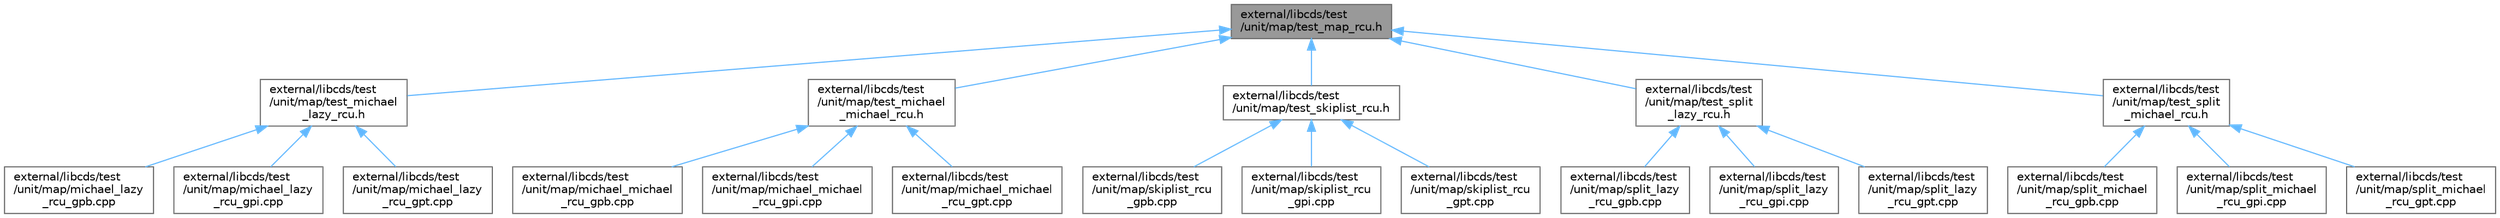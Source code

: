 digraph "external/libcds/test/unit/map/test_map_rcu.h"
{
 // LATEX_PDF_SIZE
  bgcolor="transparent";
  edge [fontname=Helvetica,fontsize=10,labelfontname=Helvetica,labelfontsize=10];
  node [fontname=Helvetica,fontsize=10,shape=box,height=0.2,width=0.4];
  Node1 [id="Node000001",label="external/libcds/test\l/unit/map/test_map_rcu.h",height=0.2,width=0.4,color="gray40", fillcolor="grey60", style="filled", fontcolor="black",tooltip=" "];
  Node1 -> Node2 [id="edge21_Node000001_Node000002",dir="back",color="steelblue1",style="solid",tooltip=" "];
  Node2 [id="Node000002",label="external/libcds/test\l/unit/map/test_michael\l_lazy_rcu.h",height=0.2,width=0.4,color="grey40", fillcolor="white", style="filled",URL="$map_2test__michael__lazy__rcu_8h.html",tooltip=" "];
  Node2 -> Node3 [id="edge22_Node000002_Node000003",dir="back",color="steelblue1",style="solid",tooltip=" "];
  Node3 [id="Node000003",label="external/libcds/test\l/unit/map/michael_lazy\l_rcu_gpb.cpp",height=0.2,width=0.4,color="grey40", fillcolor="white", style="filled",URL="$map_2michael__lazy__rcu__gpb_8cpp.html",tooltip=" "];
  Node2 -> Node4 [id="edge23_Node000002_Node000004",dir="back",color="steelblue1",style="solid",tooltip=" "];
  Node4 [id="Node000004",label="external/libcds/test\l/unit/map/michael_lazy\l_rcu_gpi.cpp",height=0.2,width=0.4,color="grey40", fillcolor="white", style="filled",URL="$map_2michael__lazy__rcu__gpi_8cpp.html",tooltip=" "];
  Node2 -> Node5 [id="edge24_Node000002_Node000005",dir="back",color="steelblue1",style="solid",tooltip=" "];
  Node5 [id="Node000005",label="external/libcds/test\l/unit/map/michael_lazy\l_rcu_gpt.cpp",height=0.2,width=0.4,color="grey40", fillcolor="white", style="filled",URL="$map_2michael__lazy__rcu__gpt_8cpp.html",tooltip=" "];
  Node1 -> Node6 [id="edge25_Node000001_Node000006",dir="back",color="steelblue1",style="solid",tooltip=" "];
  Node6 [id="Node000006",label="external/libcds/test\l/unit/map/test_michael\l_michael_rcu.h",height=0.2,width=0.4,color="grey40", fillcolor="white", style="filled",URL="$map_2test__michael__michael__rcu_8h.html",tooltip=" "];
  Node6 -> Node7 [id="edge26_Node000006_Node000007",dir="back",color="steelblue1",style="solid",tooltip=" "];
  Node7 [id="Node000007",label="external/libcds/test\l/unit/map/michael_michael\l_rcu_gpb.cpp",height=0.2,width=0.4,color="grey40", fillcolor="white", style="filled",URL="$map_2michael__michael__rcu__gpb_8cpp.html",tooltip=" "];
  Node6 -> Node8 [id="edge27_Node000006_Node000008",dir="back",color="steelblue1",style="solid",tooltip=" "];
  Node8 [id="Node000008",label="external/libcds/test\l/unit/map/michael_michael\l_rcu_gpi.cpp",height=0.2,width=0.4,color="grey40", fillcolor="white", style="filled",URL="$map_2michael__michael__rcu__gpi_8cpp.html",tooltip=" "];
  Node6 -> Node9 [id="edge28_Node000006_Node000009",dir="back",color="steelblue1",style="solid",tooltip=" "];
  Node9 [id="Node000009",label="external/libcds/test\l/unit/map/michael_michael\l_rcu_gpt.cpp",height=0.2,width=0.4,color="grey40", fillcolor="white", style="filled",URL="$map_2michael__michael__rcu__gpt_8cpp.html",tooltip=" "];
  Node1 -> Node10 [id="edge29_Node000001_Node000010",dir="back",color="steelblue1",style="solid",tooltip=" "];
  Node10 [id="Node000010",label="external/libcds/test\l/unit/map/test_skiplist_rcu.h",height=0.2,width=0.4,color="grey40", fillcolor="white", style="filled",URL="$map_2test__skiplist__rcu_8h.html",tooltip=" "];
  Node10 -> Node11 [id="edge30_Node000010_Node000011",dir="back",color="steelblue1",style="solid",tooltip=" "];
  Node11 [id="Node000011",label="external/libcds/test\l/unit/map/skiplist_rcu\l_gpb.cpp",height=0.2,width=0.4,color="grey40", fillcolor="white", style="filled",URL="$map_2skiplist__rcu__gpb_8cpp.html",tooltip=" "];
  Node10 -> Node12 [id="edge31_Node000010_Node000012",dir="back",color="steelblue1",style="solid",tooltip=" "];
  Node12 [id="Node000012",label="external/libcds/test\l/unit/map/skiplist_rcu\l_gpi.cpp",height=0.2,width=0.4,color="grey40", fillcolor="white", style="filled",URL="$map_2skiplist__rcu__gpi_8cpp.html",tooltip=" "];
  Node10 -> Node13 [id="edge32_Node000010_Node000013",dir="back",color="steelblue1",style="solid",tooltip=" "];
  Node13 [id="Node000013",label="external/libcds/test\l/unit/map/skiplist_rcu\l_gpt.cpp",height=0.2,width=0.4,color="grey40", fillcolor="white", style="filled",URL="$map_2skiplist__rcu__gpt_8cpp.html",tooltip=" "];
  Node1 -> Node14 [id="edge33_Node000001_Node000014",dir="back",color="steelblue1",style="solid",tooltip=" "];
  Node14 [id="Node000014",label="external/libcds/test\l/unit/map/test_split\l_lazy_rcu.h",height=0.2,width=0.4,color="grey40", fillcolor="white", style="filled",URL="$map_2test__split__lazy__rcu_8h.html",tooltip=" "];
  Node14 -> Node15 [id="edge34_Node000014_Node000015",dir="back",color="steelblue1",style="solid",tooltip=" "];
  Node15 [id="Node000015",label="external/libcds/test\l/unit/map/split_lazy\l_rcu_gpb.cpp",height=0.2,width=0.4,color="grey40", fillcolor="white", style="filled",URL="$map_2split__lazy__rcu__gpb_8cpp.html",tooltip=" "];
  Node14 -> Node16 [id="edge35_Node000014_Node000016",dir="back",color="steelblue1",style="solid",tooltip=" "];
  Node16 [id="Node000016",label="external/libcds/test\l/unit/map/split_lazy\l_rcu_gpi.cpp",height=0.2,width=0.4,color="grey40", fillcolor="white", style="filled",URL="$map_2split__lazy__rcu__gpi_8cpp.html",tooltip=" "];
  Node14 -> Node17 [id="edge36_Node000014_Node000017",dir="back",color="steelblue1",style="solid",tooltip=" "];
  Node17 [id="Node000017",label="external/libcds/test\l/unit/map/split_lazy\l_rcu_gpt.cpp",height=0.2,width=0.4,color="grey40", fillcolor="white", style="filled",URL="$map_2split__lazy__rcu__gpt_8cpp.html",tooltip=" "];
  Node1 -> Node18 [id="edge37_Node000001_Node000018",dir="back",color="steelblue1",style="solid",tooltip=" "];
  Node18 [id="Node000018",label="external/libcds/test\l/unit/map/test_split\l_michael_rcu.h",height=0.2,width=0.4,color="grey40", fillcolor="white", style="filled",URL="$map_2test__split__michael__rcu_8h.html",tooltip=" "];
  Node18 -> Node19 [id="edge38_Node000018_Node000019",dir="back",color="steelblue1",style="solid",tooltip=" "];
  Node19 [id="Node000019",label="external/libcds/test\l/unit/map/split_michael\l_rcu_gpb.cpp",height=0.2,width=0.4,color="grey40", fillcolor="white", style="filled",URL="$map_2split__michael__rcu__gpb_8cpp.html",tooltip=" "];
  Node18 -> Node20 [id="edge39_Node000018_Node000020",dir="back",color="steelblue1",style="solid",tooltip=" "];
  Node20 [id="Node000020",label="external/libcds/test\l/unit/map/split_michael\l_rcu_gpi.cpp",height=0.2,width=0.4,color="grey40", fillcolor="white", style="filled",URL="$map_2split__michael__rcu__gpi_8cpp.html",tooltip=" "];
  Node18 -> Node21 [id="edge40_Node000018_Node000021",dir="back",color="steelblue1",style="solid",tooltip=" "];
  Node21 [id="Node000021",label="external/libcds/test\l/unit/map/split_michael\l_rcu_gpt.cpp",height=0.2,width=0.4,color="grey40", fillcolor="white", style="filled",URL="$map_2split__michael__rcu__gpt_8cpp.html",tooltip=" "];
}
